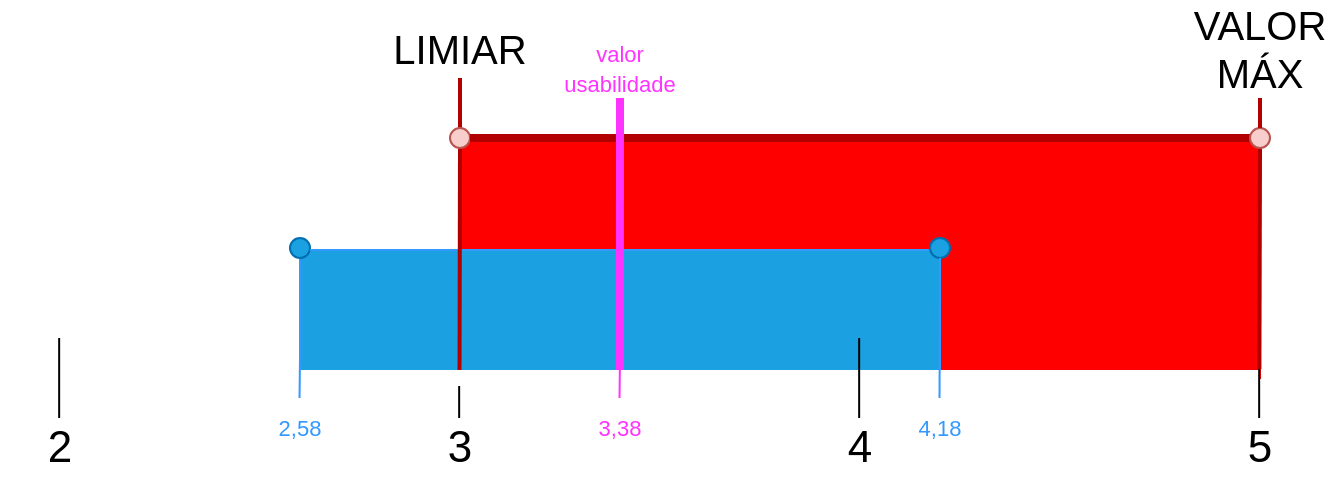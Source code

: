 <mxfile version="22.0.0" type="device">
  <diagram name="Page-1" id="XQAXtMAQHzPJaxeUQY96">
    <mxGraphModel dx="574" dy="334" grid="1" gridSize="10" guides="1" tooltips="1" connect="1" arrows="1" fold="1" page="1" pageScale="1" pageWidth="1654" pageHeight="2336" math="0" shadow="0">
      <root>
        <mxCell id="0" />
        <mxCell id="1" parent="0" />
        <mxCell id="8ZSdT7PTFu4EOdGAyj04-42" value="" style="rounded=0;whiteSpace=wrap;html=1;strokeColor=#FF0000;fillColor=#FF0000;" parent="1" vertex="1">
          <mxGeometry x="601" y="200" width="399" height="120" as="geometry" />
        </mxCell>
        <mxCell id="8ZSdT7PTFu4EOdGAyj04-23" value="" style="rounded=0;whiteSpace=wrap;html=1;fillColor=#1ba1e2;fontColor=#ffffff;strokeColor=#3399FF;" parent="1" vertex="1">
          <mxGeometry x="520" y="256" width="320" height="64" as="geometry" />
        </mxCell>
        <mxCell id="8ZSdT7PTFu4EOdGAyj04-20" value="" style="endArrow=none;html=1;rounded=0;strokeColor=#3399FF;fillColor=#60a917;" parent="1" target="8ZSdT7PTFu4EOdGAyj04-19" edge="1">
          <mxGeometry width="50" height="50" relative="1" as="geometry">
            <mxPoint x="520" y="310" as="sourcePoint" />
            <mxPoint x="520.04" y="250" as="targetPoint" />
          </mxGeometry>
        </mxCell>
        <mxCell id="8ZSdT7PTFu4EOdGAyj04-8" value="" style="endArrow=none;html=1;rounded=0;" parent="1" edge="1">
          <mxGeometry width="50" height="50" relative="1" as="geometry">
            <mxPoint x="599.58" y="340" as="sourcePoint" />
            <mxPoint x="599.58" y="300" as="targetPoint" />
          </mxGeometry>
        </mxCell>
        <mxCell id="8ZSdT7PTFu4EOdGAyj04-1" value="" style="endArrow=none;html=1;rounded=0;strokeWidth=8;strokeColor=#FFFFFF;" parent="1" edge="1">
          <mxGeometry width="50" height="50" relative="1" as="geometry">
            <mxPoint x="400" y="320" as="sourcePoint" />
            <mxPoint x="1000" y="320" as="targetPoint" />
          </mxGeometry>
        </mxCell>
        <mxCell id="8ZSdT7PTFu4EOdGAyj04-3" value="&lt;font style=&quot;font-size: 22px;&quot;&gt;2&lt;/font&gt;" style="text;html=1;strokeColor=none;fillColor=none;align=center;verticalAlign=middle;whiteSpace=wrap;rounded=0;" parent="1" vertex="1">
          <mxGeometry x="370" y="340" width="60" height="30" as="geometry" />
        </mxCell>
        <mxCell id="8ZSdT7PTFu4EOdGAyj04-4" value="" style="endArrow=none;html=1;rounded=0;" parent="1" edge="1">
          <mxGeometry width="50" height="50" relative="1" as="geometry">
            <mxPoint x="399.58" y="340" as="sourcePoint" />
            <mxPoint x="399.58" y="300" as="targetPoint" />
          </mxGeometry>
        </mxCell>
        <mxCell id="8ZSdT7PTFu4EOdGAyj04-5" value="&lt;font style=&quot;font-size: 22px;&quot;&gt;4&lt;/font&gt;" style="text;html=1;strokeColor=none;fillColor=none;align=center;verticalAlign=middle;whiteSpace=wrap;rounded=0;" parent="1" vertex="1">
          <mxGeometry x="770" y="340" width="60" height="30" as="geometry" />
        </mxCell>
        <mxCell id="8ZSdT7PTFu4EOdGAyj04-6" value="" style="endArrow=none;html=1;rounded=0;" parent="1" edge="1">
          <mxGeometry width="50" height="50" relative="1" as="geometry">
            <mxPoint x="799.58" y="340" as="sourcePoint" />
            <mxPoint x="799.58" y="300" as="targetPoint" />
          </mxGeometry>
        </mxCell>
        <mxCell id="8ZSdT7PTFu4EOdGAyj04-7" value="&lt;font style=&quot;font-size: 22px;&quot;&gt;3&lt;/font&gt;" style="text;html=1;strokeColor=none;fillColor=none;align=center;verticalAlign=middle;whiteSpace=wrap;rounded=0;" parent="1" vertex="1">
          <mxGeometry x="570" y="340" width="60" height="30" as="geometry" />
        </mxCell>
        <mxCell id="8ZSdT7PTFu4EOdGAyj04-9" value="&lt;font style=&quot;font-size: 20px;&quot;&gt;LIMIAR&lt;/font&gt;" style="text;html=1;strokeColor=none;fillColor=none;align=center;verticalAlign=middle;whiteSpace=wrap;rounded=0;" parent="1" vertex="1">
          <mxGeometry x="570" y="140" width="60" height="30" as="geometry" />
        </mxCell>
        <mxCell id="8ZSdT7PTFu4EOdGAyj04-10" value="&lt;font color=&quot;#ff33ff&quot; style=&quot;font-size: 11px;&quot;&gt;3,38&lt;/font&gt;" style="text;html=1;strokeColor=none;fillColor=none;align=center;verticalAlign=middle;whiteSpace=wrap;rounded=0;" parent="1" vertex="1">
          <mxGeometry x="650" y="330" width="60" height="30" as="geometry" />
        </mxCell>
        <mxCell id="8ZSdT7PTFu4EOdGAyj04-11" value="" style="endArrow=none;html=1;rounded=0;strokeColor=#FF33FF;fillColor=#1ba1e2;" parent="1" edge="1">
          <mxGeometry width="50" height="50" relative="1" as="geometry">
            <mxPoint x="679.76" y="330" as="sourcePoint" />
            <mxPoint x="680" y="310" as="targetPoint" />
          </mxGeometry>
        </mxCell>
        <mxCell id="8ZSdT7PTFu4EOdGAyj04-13" value="&lt;font color=&quot;#3399ff&quot; style=&quot;font-size: 11px;&quot;&gt;2,58&lt;/font&gt;" style="text;html=1;strokeColor=none;fillColor=none;align=center;verticalAlign=middle;whiteSpace=wrap;rounded=0;" parent="1" vertex="1">
          <mxGeometry x="490" y="330" width="60" height="30" as="geometry" />
        </mxCell>
        <mxCell id="8ZSdT7PTFu4EOdGAyj04-14" value="" style="endArrow=none;html=1;rounded=0;strokeColor=#3399FF;fillColor=#60a917;" parent="1" edge="1">
          <mxGeometry width="50" height="50" relative="1" as="geometry">
            <mxPoint x="519.76" y="330" as="sourcePoint" />
            <mxPoint x="520" y="310" as="targetPoint" />
          </mxGeometry>
        </mxCell>
        <mxCell id="8ZSdT7PTFu4EOdGAyj04-18" value="" style="endArrow=none;html=1;rounded=0;strokeColor=#2D7600;fillColor=#60a917;" parent="1" edge="1">
          <mxGeometry width="50" height="50" relative="1" as="geometry">
            <mxPoint x="679.8" y="310" as="sourcePoint" />
            <mxPoint x="679.84" y="250" as="targetPoint" />
          </mxGeometry>
        </mxCell>
        <mxCell id="8ZSdT7PTFu4EOdGAyj04-19" value="" style="ellipse;whiteSpace=wrap;html=1;aspect=fixed;fillColor=#1ba1e2;fontColor=#ffffff;strokeColor=#006EAF;" parent="1" vertex="1">
          <mxGeometry x="515" y="250" width="10" height="10" as="geometry" />
        </mxCell>
        <mxCell id="8ZSdT7PTFu4EOdGAyj04-21" value="" style="ellipse;whiteSpace=wrap;html=1;aspect=fixed;fillColor=#1ba1e2;fontColor=#ffffff;strokeColor=#006EAF;" parent="1" vertex="1">
          <mxGeometry x="835" y="250" width="10" height="10" as="geometry" />
        </mxCell>
        <mxCell id="8ZSdT7PTFu4EOdGAyj04-22" value="" style="endArrow=none;html=1;rounded=0;strokeColor=#3399FF;fillColor=#60a917;entryX=1;entryY=0.5;entryDx=0;entryDy=0;exitX=0;exitY=0.5;exitDx=0;exitDy=0;" parent="1" edge="1">
          <mxGeometry width="50" height="50" relative="1" as="geometry">
            <mxPoint x="755" y="256" as="sourcePoint" />
            <mxPoint x="525" y="256" as="targetPoint" />
          </mxGeometry>
        </mxCell>
        <mxCell id="8ZSdT7PTFu4EOdGAyj04-2" value="" style="endArrow=none;html=1;rounded=0;strokeWidth=2;fillColor=#e51400;strokeColor=#B20000;entryX=0.5;entryY=1;entryDx=0;entryDy=0;" parent="1" source="8ZSdT7PTFu4EOdGAyj04-38" target="8ZSdT7PTFu4EOdGAyj04-9" edge="1">
          <mxGeometry width="50" height="50" relative="1" as="geometry">
            <mxPoint x="599.76" y="316" as="sourcePoint" />
            <mxPoint x="600" y="190" as="targetPoint" />
          </mxGeometry>
        </mxCell>
        <mxCell id="8ZSdT7PTFu4EOdGAyj04-37" value="&lt;font color=&quot;#ff33ff&quot; style=&quot;font-size: 11px;&quot;&gt;valor usabilidade&lt;/font&gt;" style="text;html=1;strokeColor=none;fillColor=none;align=center;verticalAlign=middle;whiteSpace=wrap;rounded=0;" parent="1" vertex="1">
          <mxGeometry x="650" y="150" width="60" height="30" as="geometry" />
        </mxCell>
        <mxCell id="8ZSdT7PTFu4EOdGAyj04-39" value="" style="endArrow=none;html=1;rounded=0;strokeWidth=2;fillColor=#e51400;strokeColor=#B20000;" parent="1" target="8ZSdT7PTFu4EOdGAyj04-38" edge="1">
          <mxGeometry width="50" height="50" relative="1" as="geometry">
            <mxPoint x="599.76" y="316" as="sourcePoint" />
            <mxPoint x="600" y="190" as="targetPoint" />
          </mxGeometry>
        </mxCell>
        <mxCell id="8ZSdT7PTFu4EOdGAyj04-38" value="" style="ellipse;whiteSpace=wrap;html=1;aspect=fixed;fillColor=#f8cecc;strokeColor=#b85450;" parent="1" vertex="1">
          <mxGeometry x="595" y="195" width="10" height="10" as="geometry" />
        </mxCell>
        <mxCell id="8ZSdT7PTFu4EOdGAyj04-40" value="" style="endArrow=none;html=1;rounded=0;strokeWidth=4;fillColor=#e51400;strokeColor=#B20000;entryX=1;entryY=0.5;entryDx=0;entryDy=0;" parent="1" target="8ZSdT7PTFu4EOdGAyj04-38" edge="1">
          <mxGeometry width="50" height="50" relative="1" as="geometry">
            <mxPoint x="1000" y="200" as="sourcePoint" />
            <mxPoint x="610" y="220" as="targetPoint" />
          </mxGeometry>
        </mxCell>
        <mxCell id="2140BH6GazmXFtKcKDHI-2" value="&lt;font style=&quot;font-size: 22px;&quot;&gt;5&lt;/font&gt;" style="text;html=1;strokeColor=none;fillColor=none;align=center;verticalAlign=middle;whiteSpace=wrap;rounded=0;" vertex="1" parent="1">
          <mxGeometry x="970" y="340" width="60" height="30" as="geometry" />
        </mxCell>
        <mxCell id="2140BH6GazmXFtKcKDHI-3" value="" style="endArrow=none;html=1;rounded=0;" edge="1" parent="1">
          <mxGeometry width="50" height="50" relative="1" as="geometry">
            <mxPoint x="999.58" y="340" as="sourcePoint" />
            <mxPoint x="999.58" y="300" as="targetPoint" />
          </mxGeometry>
        </mxCell>
        <mxCell id="2140BH6GazmXFtKcKDHI-4" value="&lt;font color=&quot;#3399ff&quot; style=&quot;font-size: 11px;&quot;&gt;4,18&lt;/font&gt;" style="text;html=1;strokeColor=none;fillColor=none;align=center;verticalAlign=middle;whiteSpace=wrap;rounded=0;" vertex="1" parent="1">
          <mxGeometry x="810" y="330" width="60" height="30" as="geometry" />
        </mxCell>
        <mxCell id="2140BH6GazmXFtKcKDHI-5" value="" style="endArrow=none;html=1;rounded=0;strokeColor=#3399FF;fillColor=#60a917;entryX=0.5;entryY=1;entryDx=0;entryDy=0;" edge="1" parent="1" target="8ZSdT7PTFu4EOdGAyj04-21">
          <mxGeometry width="50" height="50" relative="1" as="geometry">
            <mxPoint x="839.76" y="330" as="sourcePoint" />
            <mxPoint x="840" y="310" as="targetPoint" />
          </mxGeometry>
        </mxCell>
        <mxCell id="2140BH6GazmXFtKcKDHI-8" value="" style="endArrow=none;html=1;rounded=0;strokeWidth=2;fillColor=#e51400;strokeColor=#B20000;" edge="1" parent="1" source="2140BH6GazmXFtKcKDHI-9">
          <mxGeometry width="50" height="50" relative="1" as="geometry">
            <mxPoint x="999.71" y="315.5" as="sourcePoint" />
            <mxPoint x="1000" y="200" as="targetPoint" />
          </mxGeometry>
        </mxCell>
        <mxCell id="2140BH6GazmXFtKcKDHI-10" value="" style="endArrow=none;html=1;rounded=0;strokeWidth=2;fillColor=#e51400;strokeColor=#B20000;" edge="1" parent="1" target="2140BH6GazmXFtKcKDHI-9">
          <mxGeometry width="50" height="50" relative="1" as="geometry">
            <mxPoint x="999.71" y="315.5" as="sourcePoint" />
            <mxPoint x="1000" y="200" as="targetPoint" />
          </mxGeometry>
        </mxCell>
        <mxCell id="2140BH6GazmXFtKcKDHI-9" value="" style="ellipse;whiteSpace=wrap;html=1;aspect=fixed;fillColor=#f8cecc;strokeColor=#b85450;" vertex="1" parent="1">
          <mxGeometry x="995" y="195" width="10" height="10" as="geometry" />
        </mxCell>
        <mxCell id="8ZSdT7PTFu4EOdGAyj04-36" value="" style="endArrow=none;html=1;rounded=0;strokeColor=#FF33FF;fillColor=#1ba1e2;strokeWidth=4;fontColor=#ff25a7;labelBackgroundColor=#FF33FF;exitX=0.5;exitY=1;exitDx=0;exitDy=0;" parent="1" edge="1" source="8ZSdT7PTFu4EOdGAyj04-37">
          <mxGeometry width="50" height="50" relative="1" as="geometry">
            <mxPoint x="680" y="190" as="sourcePoint" />
            <mxPoint x="679.89" y="316" as="targetPoint" />
          </mxGeometry>
        </mxCell>
        <mxCell id="2140BH6GazmXFtKcKDHI-13" value="" style="endArrow=none;html=1;rounded=0;strokeWidth=2;fillColor=#e51400;strokeColor=#B20000;entryX=0.5;entryY=1;entryDx=0;entryDy=0;" edge="1" parent="1">
          <mxGeometry width="50" height="50" relative="1" as="geometry">
            <mxPoint x="1000" y="195" as="sourcePoint" />
            <mxPoint x="1000" y="180" as="targetPoint" />
          </mxGeometry>
        </mxCell>
        <mxCell id="2140BH6GazmXFtKcKDHI-14" value="&lt;span style=&quot;font-size: 20px;&quot;&gt;VALOR MÁX&lt;/span&gt;" style="text;html=1;strokeColor=none;fillColor=none;align=center;verticalAlign=middle;whiteSpace=wrap;rounded=0;" vertex="1" parent="1">
          <mxGeometry x="970" y="140" width="60" height="30" as="geometry" />
        </mxCell>
      </root>
    </mxGraphModel>
  </diagram>
</mxfile>
